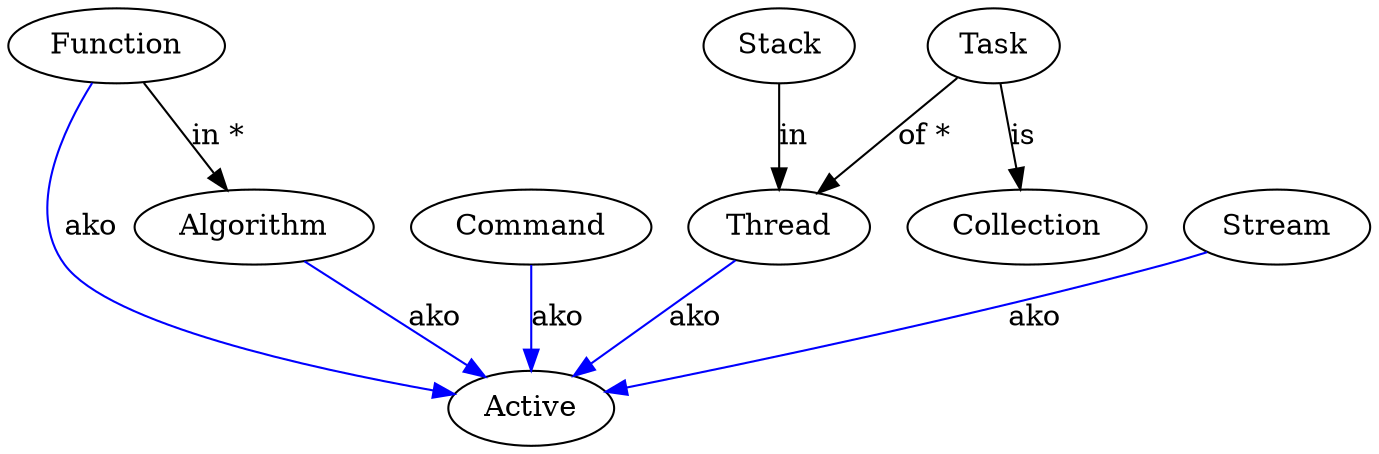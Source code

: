 digraph {
Function -> Active [label=ako,color=blue];
Command -> Active [label=ako,color=blue];
Thread -> Active [label=ako,color=blue];
Stream -> Active [label=ako,color=blue];
Algorithm -> Active [label=ako,color=blue];
Function -> Algorithm [label="in *"];
Stack -> Thread [label=in];
Task -> Collection [label=is];
Task -> Thread [label="of *"];
#Sort -> Algorithm [label=ako,color=blue];
#Index -> Algorithm [label=ako,color=blue];
#Search -> Algorithm [label=ako,color=blue];
}